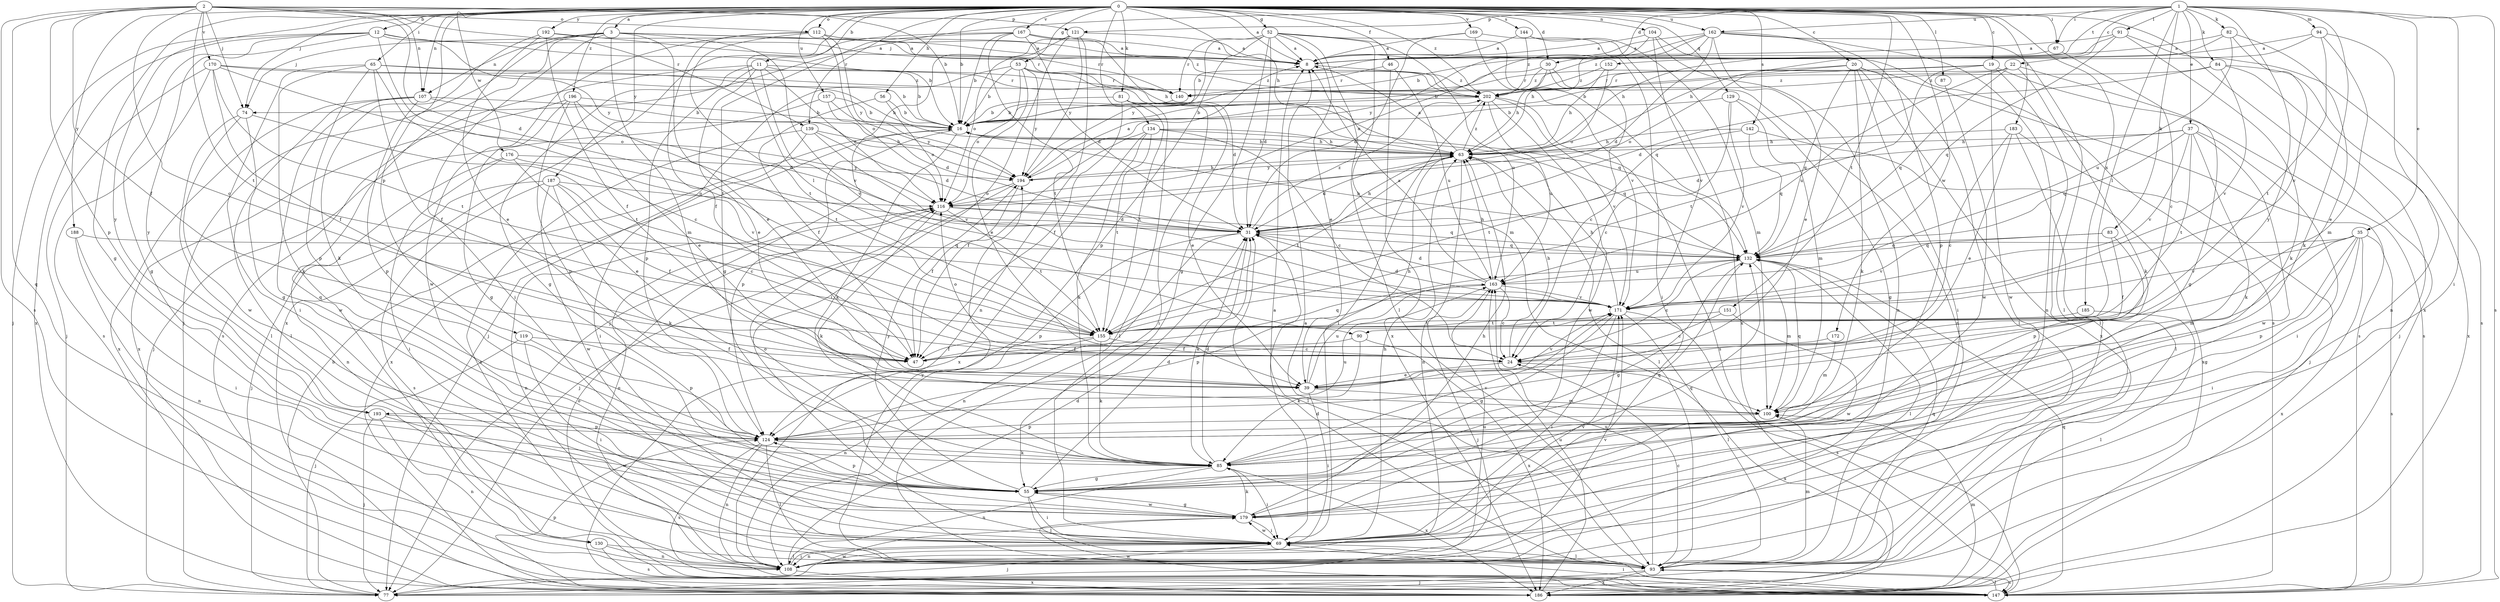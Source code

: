 strict digraph  {
0;
1;
2;
3;
8;
11;
12;
16;
19;
20;
22;
24;
30;
31;
35;
37;
39;
46;
47;
52;
53;
55;
56;
63;
65;
67;
69;
74;
77;
81;
82;
83;
84;
85;
87;
90;
91;
93;
94;
100;
104;
107;
108;
112;
116;
119;
121;
124;
129;
130;
132;
134;
139;
140;
142;
144;
147;
151;
152;
155;
157;
162;
163;
167;
169;
170;
171;
172;
176;
179;
183;
185;
186;
187;
188;
192;
193;
194;
196;
202;
0 -> 3  [label=a];
0 -> 8  [label=a];
0 -> 11  [label=b];
0 -> 12  [label=b];
0 -> 16  [label=b];
0 -> 19  [label=c];
0 -> 20  [label=c];
0 -> 30  [label=d];
0 -> 46  [label=f];
0 -> 52  [label=g];
0 -> 53  [label=g];
0 -> 55  [label=g];
0 -> 56  [label=h];
0 -> 63  [label=h];
0 -> 65  [label=i];
0 -> 67  [label=i];
0 -> 74  [label=j];
0 -> 81  [label=k];
0 -> 87  [label=l];
0 -> 90  [label=l];
0 -> 104  [label=n];
0 -> 107  [label=n];
0 -> 112  [label=o];
0 -> 119  [label=p];
0 -> 129  [label=q];
0 -> 134  [label=r];
0 -> 139  [label=r];
0 -> 142  [label=s];
0 -> 144  [label=s];
0 -> 151  [label=t];
0 -> 157  [label=u];
0 -> 162  [label=u];
0 -> 167  [label=v];
0 -> 169  [label=v];
0 -> 172  [label=w];
0 -> 176  [label=w];
0 -> 183  [label=x];
0 -> 185  [label=x];
0 -> 186  [label=x];
0 -> 187  [label=y];
0 -> 188  [label=y];
0 -> 192  [label=y];
0 -> 193  [label=y];
0 -> 196  [label=z];
0 -> 202  [label=z];
1 -> 22  [label=c];
1 -> 30  [label=d];
1 -> 35  [label=e];
1 -> 37  [label=e];
1 -> 67  [label=i];
1 -> 69  [label=i];
1 -> 74  [label=j];
1 -> 82  [label=k];
1 -> 83  [label=k];
1 -> 84  [label=k];
1 -> 85  [label=k];
1 -> 90  [label=l];
1 -> 91  [label=l];
1 -> 94  [label=m];
1 -> 121  [label=p];
1 -> 147  [label=s];
1 -> 152  [label=t];
1 -> 162  [label=u];
1 -> 193  [label=y];
2 -> 16  [label=b];
2 -> 24  [label=c];
2 -> 31  [label=d];
2 -> 47  [label=f];
2 -> 74  [label=j];
2 -> 107  [label=n];
2 -> 112  [label=o];
2 -> 121  [label=p];
2 -> 124  [label=p];
2 -> 130  [label=q];
2 -> 139  [label=r];
2 -> 147  [label=s];
2 -> 155  [label=t];
2 -> 170  [label=v];
3 -> 8  [label=a];
3 -> 39  [label=e];
3 -> 69  [label=i];
3 -> 74  [label=j];
3 -> 77  [label=j];
3 -> 100  [label=m];
3 -> 107  [label=n];
3 -> 130  [label=q];
3 -> 140  [label=r];
3 -> 171  [label=v];
8 -> 202  [label=z];
11 -> 16  [label=b];
11 -> 39  [label=e];
11 -> 55  [label=g];
11 -> 116  [label=o];
11 -> 124  [label=p];
11 -> 140  [label=r];
11 -> 147  [label=s];
11 -> 171  [label=v];
12 -> 8  [label=a];
12 -> 16  [label=b];
12 -> 55  [label=g];
12 -> 77  [label=j];
12 -> 155  [label=t];
12 -> 186  [label=x];
12 -> 193  [label=y];
12 -> 194  [label=y];
16 -> 63  [label=h];
16 -> 85  [label=k];
16 -> 124  [label=p];
16 -> 186  [label=x];
19 -> 93  [label=l];
19 -> 116  [label=o];
19 -> 140  [label=r];
19 -> 147  [label=s];
19 -> 155  [label=t];
19 -> 179  [label=w];
20 -> 16  [label=b];
20 -> 69  [label=i];
20 -> 85  [label=k];
20 -> 93  [label=l];
20 -> 132  [label=q];
20 -> 140  [label=r];
20 -> 147  [label=s];
20 -> 186  [label=x];
22 -> 55  [label=g];
22 -> 85  [label=k];
22 -> 132  [label=q];
22 -> 140  [label=r];
22 -> 163  [label=u];
22 -> 202  [label=z];
24 -> 39  [label=e];
24 -> 63  [label=h];
24 -> 116  [label=o];
24 -> 186  [label=x];
30 -> 16  [label=b];
30 -> 24  [label=c];
30 -> 63  [label=h];
30 -> 108  [label=n];
30 -> 202  [label=z];
31 -> 63  [label=h];
31 -> 85  [label=k];
31 -> 93  [label=l];
31 -> 108  [label=n];
31 -> 124  [label=p];
31 -> 132  [label=q];
31 -> 202  [label=z];
35 -> 55  [label=g];
35 -> 69  [label=i];
35 -> 100  [label=m];
35 -> 124  [label=p];
35 -> 132  [label=q];
35 -> 147  [label=s];
35 -> 171  [label=v];
35 -> 186  [label=x];
37 -> 31  [label=d];
37 -> 63  [label=h];
37 -> 69  [label=i];
37 -> 85  [label=k];
37 -> 132  [label=q];
37 -> 155  [label=t];
37 -> 171  [label=v];
37 -> 179  [label=w];
39 -> 63  [label=h];
39 -> 69  [label=i];
39 -> 100  [label=m];
39 -> 163  [label=u];
39 -> 171  [label=v];
46 -> 140  [label=r];
46 -> 163  [label=u];
46 -> 186  [label=x];
47 -> 132  [label=q];
52 -> 8  [label=a];
52 -> 31  [label=d];
52 -> 39  [label=e];
52 -> 55  [label=g];
52 -> 93  [label=l];
52 -> 100  [label=m];
52 -> 124  [label=p];
52 -> 132  [label=q];
52 -> 140  [label=r];
52 -> 163  [label=u];
52 -> 194  [label=y];
53 -> 16  [label=b];
53 -> 31  [label=d];
53 -> 39  [label=e];
53 -> 77  [label=j];
53 -> 116  [label=o];
53 -> 132  [label=q];
53 -> 194  [label=y];
53 -> 202  [label=z];
55 -> 31  [label=d];
55 -> 69  [label=i];
55 -> 93  [label=l];
55 -> 116  [label=o];
55 -> 124  [label=p];
55 -> 132  [label=q];
55 -> 179  [label=w];
55 -> 194  [label=y];
56 -> 16  [label=b];
56 -> 47  [label=f];
56 -> 116  [label=o];
63 -> 8  [label=a];
63 -> 16  [label=b];
63 -> 31  [label=d];
63 -> 93  [label=l];
63 -> 108  [label=n];
63 -> 155  [label=t];
63 -> 194  [label=y];
63 -> 202  [label=z];
65 -> 16  [label=b];
65 -> 24  [label=c];
65 -> 47  [label=f];
65 -> 69  [label=i];
65 -> 85  [label=k];
65 -> 124  [label=p];
65 -> 140  [label=r];
67 -> 24  [label=c];
67 -> 202  [label=z];
69 -> 8  [label=a];
69 -> 63  [label=h];
69 -> 77  [label=j];
69 -> 93  [label=l];
69 -> 108  [label=n];
69 -> 171  [label=v];
69 -> 179  [label=w];
74 -> 55  [label=g];
74 -> 93  [label=l];
74 -> 155  [label=t];
74 -> 179  [label=w];
77 -> 16  [label=b];
77 -> 179  [label=w];
81 -> 16  [label=b];
81 -> 39  [label=e];
81 -> 47  [label=f];
81 -> 69  [label=i];
81 -> 93  [label=l];
81 -> 155  [label=t];
82 -> 8  [label=a];
82 -> 16  [label=b];
82 -> 39  [label=e];
82 -> 163  [label=u];
82 -> 171  [label=v];
83 -> 47  [label=f];
83 -> 124  [label=p];
83 -> 132  [label=q];
83 -> 171  [label=v];
84 -> 31  [label=d];
84 -> 77  [label=j];
84 -> 171  [label=v];
84 -> 186  [label=x];
84 -> 202  [label=z];
85 -> 31  [label=d];
85 -> 55  [label=g];
85 -> 69  [label=i];
85 -> 108  [label=n];
85 -> 171  [label=v];
85 -> 186  [label=x];
87 -> 179  [label=w];
90 -> 47  [label=f];
90 -> 85  [label=k];
90 -> 186  [label=x];
91 -> 8  [label=a];
91 -> 63  [label=h];
91 -> 85  [label=k];
91 -> 132  [label=q];
91 -> 147  [label=s];
93 -> 8  [label=a];
93 -> 24  [label=c];
93 -> 77  [label=j];
93 -> 100  [label=m];
93 -> 132  [label=q];
93 -> 147  [label=s];
93 -> 163  [label=u];
93 -> 186  [label=x];
93 -> 194  [label=y];
94 -> 8  [label=a];
94 -> 63  [label=h];
94 -> 100  [label=m];
94 -> 108  [label=n];
94 -> 155  [label=t];
100 -> 124  [label=p];
100 -> 132  [label=q];
104 -> 8  [label=a];
104 -> 108  [label=n];
104 -> 147  [label=s];
104 -> 171  [label=v];
104 -> 194  [label=y];
107 -> 16  [label=b];
107 -> 31  [label=d];
107 -> 93  [label=l];
107 -> 124  [label=p];
107 -> 179  [label=w];
107 -> 186  [label=x];
108 -> 31  [label=d];
108 -> 69  [label=i];
108 -> 116  [label=o];
108 -> 163  [label=u];
108 -> 171  [label=v];
108 -> 186  [label=x];
112 -> 8  [label=a];
112 -> 47  [label=f];
112 -> 116  [label=o];
112 -> 155  [label=t];
112 -> 179  [label=w];
112 -> 194  [label=y];
112 -> 202  [label=z];
116 -> 31  [label=d];
116 -> 85  [label=k];
116 -> 108  [label=n];
116 -> 132  [label=q];
116 -> 155  [label=t];
119 -> 47  [label=f];
119 -> 69  [label=i];
119 -> 77  [label=j];
119 -> 124  [label=p];
121 -> 8  [label=a];
121 -> 69  [label=i];
121 -> 77  [label=j];
121 -> 108  [label=n];
121 -> 116  [label=o];
121 -> 194  [label=y];
124 -> 85  [label=k];
124 -> 93  [label=l];
124 -> 108  [label=n];
124 -> 147  [label=s];
124 -> 163  [label=u];
129 -> 16  [label=b];
129 -> 24  [label=c];
129 -> 55  [label=g];
129 -> 100  [label=m];
129 -> 171  [label=v];
130 -> 93  [label=l];
130 -> 108  [label=n];
130 -> 147  [label=s];
132 -> 16  [label=b];
132 -> 24  [label=c];
132 -> 55  [label=g];
132 -> 93  [label=l];
132 -> 100  [label=m];
132 -> 163  [label=u];
134 -> 24  [label=c];
134 -> 47  [label=f];
134 -> 63  [label=h];
134 -> 85  [label=k];
134 -> 132  [label=q];
134 -> 155  [label=t];
134 -> 186  [label=x];
139 -> 31  [label=d];
139 -> 63  [label=h];
139 -> 69  [label=i];
139 -> 147  [label=s];
139 -> 171  [label=v];
140 -> 16  [label=b];
142 -> 63  [label=h];
142 -> 132  [label=q];
142 -> 155  [label=t];
142 -> 186  [label=x];
144 -> 8  [label=a];
144 -> 100  [label=m];
144 -> 186  [label=x];
144 -> 202  [label=z];
147 -> 31  [label=d];
147 -> 69  [label=i];
147 -> 93  [label=l];
147 -> 116  [label=o];
147 -> 132  [label=q];
147 -> 179  [label=w];
151 -> 24  [label=c];
151 -> 155  [label=t];
151 -> 179  [label=w];
152 -> 63  [label=h];
152 -> 116  [label=o];
152 -> 202  [label=z];
155 -> 24  [label=c];
155 -> 47  [label=f];
155 -> 85  [label=k];
155 -> 108  [label=n];
157 -> 16  [label=b];
157 -> 31  [label=d];
157 -> 77  [label=j];
157 -> 194  [label=y];
162 -> 8  [label=a];
162 -> 16  [label=b];
162 -> 31  [label=d];
162 -> 39  [label=e];
162 -> 63  [label=h];
162 -> 93  [label=l];
162 -> 108  [label=n];
162 -> 116  [label=o];
162 -> 124  [label=p];
163 -> 8  [label=a];
163 -> 24  [label=c];
163 -> 31  [label=d];
163 -> 63  [label=h];
163 -> 77  [label=j];
163 -> 124  [label=p];
163 -> 171  [label=v];
167 -> 8  [label=a];
167 -> 16  [label=b];
167 -> 31  [label=d];
167 -> 55  [label=g];
167 -> 63  [label=h];
167 -> 155  [label=t];
167 -> 186  [label=x];
167 -> 202  [label=z];
169 -> 8  [label=a];
169 -> 31  [label=d];
169 -> 69  [label=i];
169 -> 171  [label=v];
170 -> 47  [label=f];
170 -> 63  [label=h];
170 -> 77  [label=j];
170 -> 116  [label=o];
170 -> 147  [label=s];
170 -> 155  [label=t];
170 -> 202  [label=z];
171 -> 31  [label=d];
171 -> 55  [label=g];
171 -> 63  [label=h];
171 -> 69  [label=i];
171 -> 93  [label=l];
171 -> 147  [label=s];
171 -> 155  [label=t];
172 -> 47  [label=f];
172 -> 100  [label=m];
176 -> 39  [label=e];
176 -> 69  [label=i];
176 -> 108  [label=n];
176 -> 171  [label=v];
176 -> 194  [label=y];
179 -> 55  [label=g];
179 -> 63  [label=h];
179 -> 69  [label=i];
179 -> 85  [label=k];
179 -> 132  [label=q];
183 -> 24  [label=c];
183 -> 39  [label=e];
183 -> 63  [label=h];
183 -> 77  [label=j];
183 -> 93  [label=l];
185 -> 93  [label=l];
185 -> 155  [label=t];
186 -> 100  [label=m];
186 -> 124  [label=p];
186 -> 163  [label=u];
187 -> 24  [label=c];
187 -> 47  [label=f];
187 -> 77  [label=j];
187 -> 85  [label=k];
187 -> 116  [label=o];
187 -> 147  [label=s];
187 -> 179  [label=w];
188 -> 69  [label=i];
188 -> 108  [label=n];
188 -> 132  [label=q];
192 -> 8  [label=a];
192 -> 39  [label=e];
192 -> 47  [label=f];
192 -> 85  [label=k];
192 -> 140  [label=r];
193 -> 77  [label=j];
193 -> 108  [label=n];
193 -> 124  [label=p];
193 -> 179  [label=w];
194 -> 8  [label=a];
194 -> 47  [label=f];
194 -> 63  [label=h];
194 -> 77  [label=j];
194 -> 116  [label=o];
196 -> 16  [label=b];
196 -> 39  [label=e];
196 -> 55  [label=g];
196 -> 124  [label=p];
196 -> 155  [label=t];
196 -> 186  [label=x];
202 -> 16  [label=b];
202 -> 69  [label=i];
202 -> 147  [label=s];
202 -> 163  [label=u];
202 -> 171  [label=v];
202 -> 179  [label=w];
}
